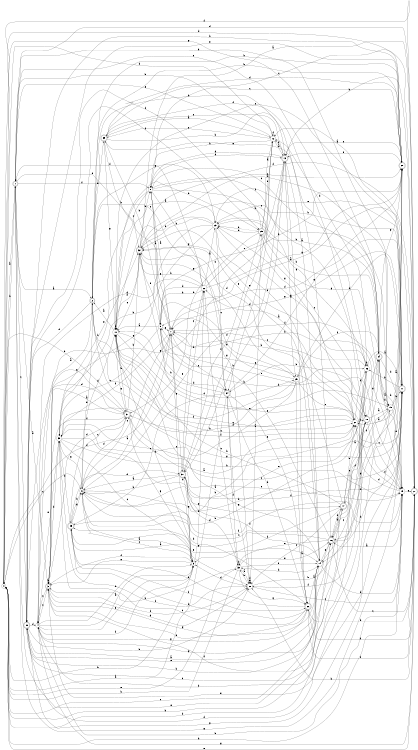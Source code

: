 digraph n32_4 {
__start0 [label="" shape="none"];

rankdir=LR;
size="8,5";

s0 [style="filled", color="black", fillcolor="white" shape="circle", label="0"];
s1 [style="rounded,filled", color="black", fillcolor="white" shape="doublecircle", label="1"];
s2 [style="rounded,filled", color="black", fillcolor="white" shape="doublecircle", label="2"];
s3 [style="rounded,filled", color="black", fillcolor="white" shape="doublecircle", label="3"];
s4 [style="filled", color="black", fillcolor="white" shape="circle", label="4"];
s5 [style="filled", color="black", fillcolor="white" shape="circle", label="5"];
s6 [style="filled", color="black", fillcolor="white" shape="circle", label="6"];
s7 [style="rounded,filled", color="black", fillcolor="white" shape="doublecircle", label="7"];
s8 [style="filled", color="black", fillcolor="white" shape="circle", label="8"];
s9 [style="filled", color="black", fillcolor="white" shape="circle", label="9"];
s10 [style="filled", color="black", fillcolor="white" shape="circle", label="10"];
s11 [style="rounded,filled", color="black", fillcolor="white" shape="doublecircle", label="11"];
s12 [style="filled", color="black", fillcolor="white" shape="circle", label="12"];
s13 [style="rounded,filled", color="black", fillcolor="white" shape="doublecircle", label="13"];
s14 [style="filled", color="black", fillcolor="white" shape="circle", label="14"];
s15 [style="filled", color="black", fillcolor="white" shape="circle", label="15"];
s16 [style="rounded,filled", color="black", fillcolor="white" shape="doublecircle", label="16"];
s17 [style="rounded,filled", color="black", fillcolor="white" shape="doublecircle", label="17"];
s18 [style="rounded,filled", color="black", fillcolor="white" shape="doublecircle", label="18"];
s19 [style="filled", color="black", fillcolor="white" shape="circle", label="19"];
s20 [style="rounded,filled", color="black", fillcolor="white" shape="doublecircle", label="20"];
s21 [style="filled", color="black", fillcolor="white" shape="circle", label="21"];
s22 [style="filled", color="black", fillcolor="white" shape="circle", label="22"];
s23 [style="filled", color="black", fillcolor="white" shape="circle", label="23"];
s24 [style="rounded,filled", color="black", fillcolor="white" shape="doublecircle", label="24"];
s25 [style="filled", color="black", fillcolor="white" shape="circle", label="25"];
s26 [style="rounded,filled", color="black", fillcolor="white" shape="doublecircle", label="26"];
s27 [style="rounded,filled", color="black", fillcolor="white" shape="doublecircle", label="27"];
s28 [style="filled", color="black", fillcolor="white" shape="circle", label="28"];
s29 [style="rounded,filled", color="black", fillcolor="white" shape="doublecircle", label="29"];
s30 [style="rounded,filled", color="black", fillcolor="white" shape="doublecircle", label="30"];
s31 [style="rounded,filled", color="black", fillcolor="white" shape="doublecircle", label="31"];
s32 [style="rounded,filled", color="black", fillcolor="white" shape="doublecircle", label="32"];
s33 [style="filled", color="black", fillcolor="white" shape="circle", label="33"];
s34 [style="rounded,filled", color="black", fillcolor="white" shape="doublecircle", label="34"];
s35 [style="rounded,filled", color="black", fillcolor="white" shape="doublecircle", label="35"];
s36 [style="filled", color="black", fillcolor="white" shape="circle", label="36"];
s37 [style="rounded,filled", color="black", fillcolor="white" shape="doublecircle", label="37"];
s38 [style="filled", color="black", fillcolor="white" shape="circle", label="38"];
s39 [style="rounded,filled", color="black", fillcolor="white" shape="doublecircle", label="39"];
s0 -> s1 [label="a"];
s0 -> s31 [label="b"];
s0 -> s6 [label="c"];
s0 -> s12 [label="d"];
s0 -> s33 [label="e"];
s0 -> s27 [label="f"];
s0 -> s24 [label="g"];
s0 -> s16 [label="h"];
s1 -> s2 [label="a"];
s1 -> s19 [label="b"];
s1 -> s30 [label="c"];
s1 -> s7 [label="d"];
s1 -> s16 [label="e"];
s1 -> s8 [label="f"];
s1 -> s11 [label="g"];
s1 -> s0 [label="h"];
s2 -> s3 [label="a"];
s2 -> s20 [label="b"];
s2 -> s21 [label="c"];
s2 -> s30 [label="d"];
s2 -> s39 [label="e"];
s2 -> s21 [label="f"];
s2 -> s23 [label="g"];
s2 -> s13 [label="h"];
s3 -> s1 [label="a"];
s3 -> s3 [label="b"];
s3 -> s4 [label="c"];
s3 -> s31 [label="d"];
s3 -> s11 [label="e"];
s3 -> s28 [label="f"];
s3 -> s28 [label="g"];
s3 -> s38 [label="h"];
s4 -> s5 [label="a"];
s4 -> s15 [label="b"];
s4 -> s3 [label="c"];
s4 -> s31 [label="d"];
s4 -> s5 [label="e"];
s4 -> s5 [label="f"];
s4 -> s26 [label="g"];
s4 -> s5 [label="h"];
s5 -> s6 [label="a"];
s5 -> s22 [label="b"];
s5 -> s6 [label="c"];
s5 -> s7 [label="d"];
s5 -> s3 [label="e"];
s5 -> s3 [label="f"];
s5 -> s31 [label="g"];
s5 -> s0 [label="h"];
s6 -> s7 [label="a"];
s6 -> s26 [label="b"];
s6 -> s7 [label="c"];
s6 -> s10 [label="d"];
s6 -> s2 [label="e"];
s6 -> s15 [label="f"];
s6 -> s38 [label="g"];
s6 -> s11 [label="h"];
s7 -> s8 [label="a"];
s7 -> s21 [label="b"];
s7 -> s34 [label="c"];
s7 -> s0 [label="d"];
s7 -> s8 [label="e"];
s7 -> s38 [label="f"];
s7 -> s37 [label="g"];
s7 -> s39 [label="h"];
s8 -> s9 [label="a"];
s8 -> s36 [label="b"];
s8 -> s10 [label="c"];
s8 -> s13 [label="d"];
s8 -> s38 [label="e"];
s8 -> s18 [label="f"];
s8 -> s34 [label="g"];
s8 -> s19 [label="h"];
s9 -> s10 [label="a"];
s9 -> s15 [label="b"];
s9 -> s38 [label="c"];
s9 -> s25 [label="d"];
s9 -> s36 [label="e"];
s9 -> s32 [label="f"];
s9 -> s7 [label="g"];
s9 -> s20 [label="h"];
s10 -> s2 [label="a"];
s10 -> s10 [label="b"];
s10 -> s11 [label="c"];
s10 -> s25 [label="d"];
s10 -> s19 [label="e"];
s10 -> s5 [label="f"];
s10 -> s31 [label="g"];
s10 -> s29 [label="h"];
s11 -> s12 [label="a"];
s11 -> s36 [label="b"];
s11 -> s21 [label="c"];
s11 -> s7 [label="d"];
s11 -> s23 [label="e"];
s11 -> s37 [label="f"];
s11 -> s7 [label="g"];
s11 -> s23 [label="h"];
s12 -> s13 [label="a"];
s12 -> s1 [label="b"];
s12 -> s39 [label="c"];
s12 -> s34 [label="d"];
s12 -> s1 [label="e"];
s12 -> s12 [label="f"];
s12 -> s37 [label="g"];
s12 -> s8 [label="h"];
s13 -> s14 [label="a"];
s13 -> s25 [label="b"];
s13 -> s39 [label="c"];
s13 -> s8 [label="d"];
s13 -> s6 [label="e"];
s13 -> s12 [label="f"];
s13 -> s4 [label="g"];
s13 -> s37 [label="h"];
s14 -> s10 [label="a"];
s14 -> s15 [label="b"];
s14 -> s0 [label="c"];
s14 -> s32 [label="d"];
s14 -> s16 [label="e"];
s14 -> s37 [label="f"];
s14 -> s3 [label="g"];
s14 -> s33 [label="h"];
s15 -> s16 [label="a"];
s15 -> s7 [label="b"];
s15 -> s6 [label="c"];
s15 -> s21 [label="d"];
s15 -> s32 [label="e"];
s15 -> s7 [label="f"];
s15 -> s27 [label="g"];
s15 -> s0 [label="h"];
s16 -> s17 [label="a"];
s16 -> s30 [label="b"];
s16 -> s27 [label="c"];
s16 -> s19 [label="d"];
s16 -> s33 [label="e"];
s16 -> s24 [label="f"];
s16 -> s35 [label="g"];
s16 -> s9 [label="h"];
s17 -> s18 [label="a"];
s17 -> s21 [label="b"];
s17 -> s28 [label="c"];
s17 -> s16 [label="d"];
s17 -> s32 [label="e"];
s17 -> s5 [label="f"];
s17 -> s4 [label="g"];
s17 -> s10 [label="h"];
s18 -> s19 [label="a"];
s18 -> s4 [label="b"];
s18 -> s14 [label="c"];
s18 -> s15 [label="d"];
s18 -> s32 [label="e"];
s18 -> s28 [label="f"];
s18 -> s24 [label="g"];
s18 -> s34 [label="h"];
s19 -> s20 [label="a"];
s19 -> s24 [label="b"];
s19 -> s32 [label="c"];
s19 -> s30 [label="d"];
s19 -> s15 [label="e"];
s19 -> s17 [label="f"];
s19 -> s16 [label="g"];
s19 -> s11 [label="h"];
s20 -> s21 [label="a"];
s20 -> s14 [label="b"];
s20 -> s13 [label="c"];
s20 -> s0 [label="d"];
s20 -> s30 [label="e"];
s20 -> s13 [label="f"];
s20 -> s38 [label="g"];
s20 -> s2 [label="h"];
s21 -> s22 [label="a"];
s21 -> s6 [label="b"];
s21 -> s10 [label="c"];
s21 -> s10 [label="d"];
s21 -> s9 [label="e"];
s21 -> s36 [label="f"];
s21 -> s23 [label="g"];
s21 -> s18 [label="h"];
s22 -> s23 [label="a"];
s22 -> s38 [label="b"];
s22 -> s2 [label="c"];
s22 -> s9 [label="d"];
s22 -> s13 [label="e"];
s22 -> s1 [label="f"];
s22 -> s20 [label="g"];
s22 -> s9 [label="h"];
s23 -> s10 [label="a"];
s23 -> s24 [label="b"];
s23 -> s34 [label="c"];
s23 -> s4 [label="d"];
s23 -> s10 [label="e"];
s23 -> s14 [label="f"];
s23 -> s3 [label="g"];
s23 -> s32 [label="h"];
s24 -> s19 [label="a"];
s24 -> s23 [label="b"];
s24 -> s8 [label="c"];
s24 -> s15 [label="d"];
s24 -> s1 [label="e"];
s24 -> s25 [label="f"];
s24 -> s20 [label="g"];
s24 -> s15 [label="h"];
s25 -> s26 [label="a"];
s25 -> s32 [label="b"];
s25 -> s38 [label="c"];
s25 -> s11 [label="d"];
s25 -> s21 [label="e"];
s25 -> s2 [label="f"];
s25 -> s9 [label="g"];
s25 -> s31 [label="h"];
s26 -> s14 [label="a"];
s26 -> s27 [label="b"];
s26 -> s38 [label="c"];
s26 -> s3 [label="d"];
s26 -> s35 [label="e"];
s26 -> s27 [label="f"];
s26 -> s13 [label="g"];
s26 -> s35 [label="h"];
s27 -> s7 [label="a"];
s27 -> s28 [label="b"];
s27 -> s8 [label="c"];
s27 -> s1 [label="d"];
s27 -> s0 [label="e"];
s27 -> s26 [label="f"];
s27 -> s4 [label="g"];
s27 -> s13 [label="h"];
s28 -> s29 [label="a"];
s28 -> s33 [label="b"];
s28 -> s15 [label="c"];
s28 -> s5 [label="d"];
s28 -> s28 [label="e"];
s28 -> s28 [label="f"];
s28 -> s34 [label="g"];
s28 -> s18 [label="h"];
s29 -> s12 [label="a"];
s29 -> s23 [label="b"];
s29 -> s18 [label="c"];
s29 -> s23 [label="d"];
s29 -> s12 [label="e"];
s29 -> s30 [label="f"];
s29 -> s15 [label="g"];
s29 -> s31 [label="h"];
s30 -> s14 [label="a"];
s30 -> s20 [label="b"];
s30 -> s17 [label="c"];
s30 -> s4 [label="d"];
s30 -> s14 [label="e"];
s30 -> s29 [label="f"];
s30 -> s11 [label="g"];
s30 -> s28 [label="h"];
s31 -> s3 [label="a"];
s31 -> s10 [label="b"];
s31 -> s15 [label="c"];
s31 -> s6 [label="d"];
s31 -> s15 [label="e"];
s31 -> s3 [label="f"];
s31 -> s30 [label="g"];
s31 -> s32 [label="h"];
s32 -> s27 [label="a"];
s32 -> s22 [label="b"];
s32 -> s20 [label="c"];
s32 -> s10 [label="d"];
s32 -> s10 [label="e"];
s32 -> s27 [label="f"];
s32 -> s28 [label="g"];
s32 -> s8 [label="h"];
s33 -> s28 [label="a"];
s33 -> s0 [label="b"];
s33 -> s22 [label="c"];
s33 -> s33 [label="d"];
s33 -> s16 [label="e"];
s33 -> s14 [label="f"];
s33 -> s26 [label="g"];
s33 -> s3 [label="h"];
s34 -> s0 [label="a"];
s34 -> s26 [label="b"];
s34 -> s35 [label="c"];
s34 -> s9 [label="d"];
s34 -> s26 [label="e"];
s34 -> s33 [label="f"];
s34 -> s20 [label="g"];
s34 -> s10 [label="h"];
s35 -> s28 [label="a"];
s35 -> s36 [label="b"];
s35 -> s31 [label="c"];
s35 -> s37 [label="d"];
s35 -> s14 [label="e"];
s35 -> s26 [label="f"];
s35 -> s6 [label="g"];
s35 -> s6 [label="h"];
s36 -> s11 [label="a"];
s36 -> s0 [label="b"];
s36 -> s7 [label="c"];
s36 -> s12 [label="d"];
s36 -> s16 [label="e"];
s36 -> s3 [label="f"];
s36 -> s23 [label="g"];
s36 -> s36 [label="h"];
s37 -> s6 [label="a"];
s37 -> s22 [label="b"];
s37 -> s22 [label="c"];
s37 -> s33 [label="d"];
s37 -> s24 [label="e"];
s37 -> s29 [label="f"];
s37 -> s5 [label="g"];
s37 -> s6 [label="h"];
s38 -> s21 [label="a"];
s38 -> s32 [label="b"];
s38 -> s5 [label="c"];
s38 -> s35 [label="d"];
s38 -> s4 [label="e"];
s38 -> s28 [label="f"];
s38 -> s17 [label="g"];
s38 -> s11 [label="h"];
s39 -> s12 [label="a"];
s39 -> s32 [label="b"];
s39 -> s20 [label="c"];
s39 -> s20 [label="d"];
s39 -> s36 [label="e"];
s39 -> s18 [label="f"];
s39 -> s10 [label="g"];
s39 -> s16 [label="h"];

}